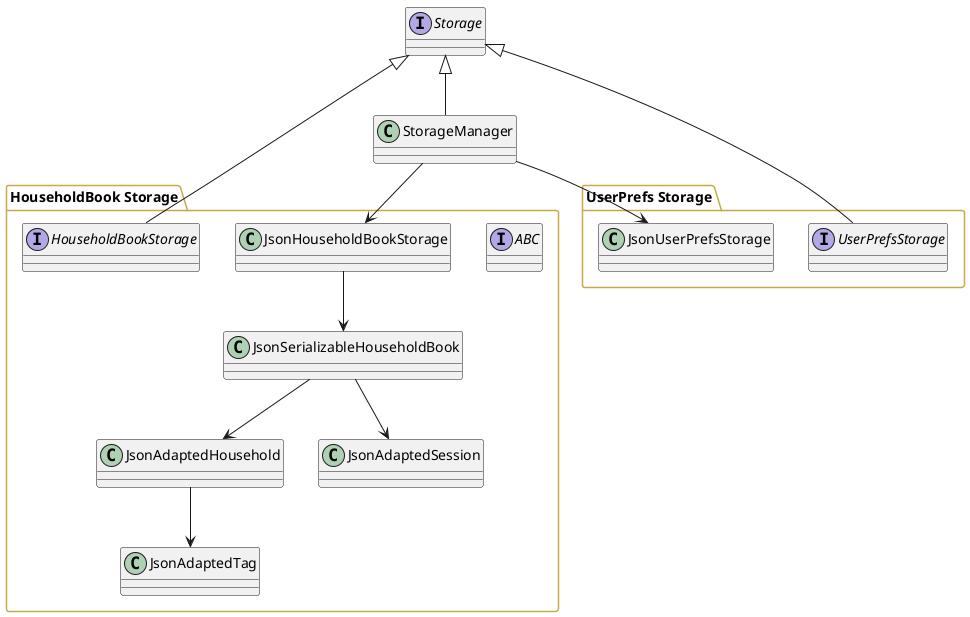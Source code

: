 @startuml

skinparam packageTitleFontColor #FFFFFF
skinparam packageTitleBackgroundColor #8E7F29
skinparam packageBorderColor #C6AA46

' Top-level interface in the middle
interface Storage

' Middle-level class that depends on both storages
class StorageManager

' Left side: HouseholdBook Storage box
package "HouseholdBook Storage" {
    interface ABC
    interface HouseholdBookStorage
    class JsonHouseholdBookStorage
    class JsonSerializableHouseholdBook
    class JsonAdaptedHousehold
    class JsonAdaptedSession
    class JsonAdaptedTag
}

' Right side: UserPrefs Storage box
package "UserPrefs Storage" {
    interface UserPrefsStorage
    class JsonUserPrefsStorage
}

' Show that Storage extends both HouseholdBookStorage and UserPrefsStorage
HouseholdBookStorage -up-|> Storage
UserPrefsStorage -up-|> Storage

' StorageManager implements/uses the Storage interface
Storage <|-- StorageManager

' Show usage and dependency from StorageManager to the actual implementations
StorageManager --> JsonHouseholdBookStorage
StorageManager --> JsonUserPrefsStorage

' Show that JsonHouseholdBookStorage uses JsonSerializableHouseholdBook
JsonHouseholdBookStorage --> JsonSerializableHouseholdBook

' Inside JsonSerializableHouseholdBook, we have references to adapted classes
JsonSerializableHouseholdBook --> JsonAdaptedHousehold
JsonSerializableHouseholdBook --> JsonAdaptedSession
JsonAdaptedHousehold --> JsonAdaptedTag

@enduml
